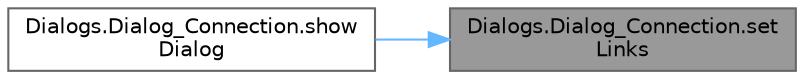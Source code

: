 digraph "Dialogs.Dialog_Connection.setLinks"
{
 // LATEX_PDF_SIZE
  bgcolor="transparent";
  edge [fontname=Helvetica,fontsize=10,labelfontname=Helvetica,labelfontsize=10];
  node [fontname=Helvetica,fontsize=10,shape=box,height=0.2,width=0.4];
  rankdir="RL";
  Node1 [id="Node000001",label="Dialogs.Dialog_Connection.set\lLinks",height=0.2,width=0.4,color="gray40", fillcolor="grey60", style="filled", fontcolor="black",tooltip=" "];
  Node1 -> Node2 [id="edge1_Node000001_Node000002",dir="back",color="steelblue1",style="solid",tooltip=" "];
  Node2 [id="Node000002",label="Dialogs.Dialog_Connection.show\lDialog",height=0.2,width=0.4,color="grey40", fillcolor="white", style="filled",URL="$class_dialogs_1_1_dialog___connection.html#a79857db96f0a4c8b2a00f7f0c9fd9ea6",tooltip=" "];
}
